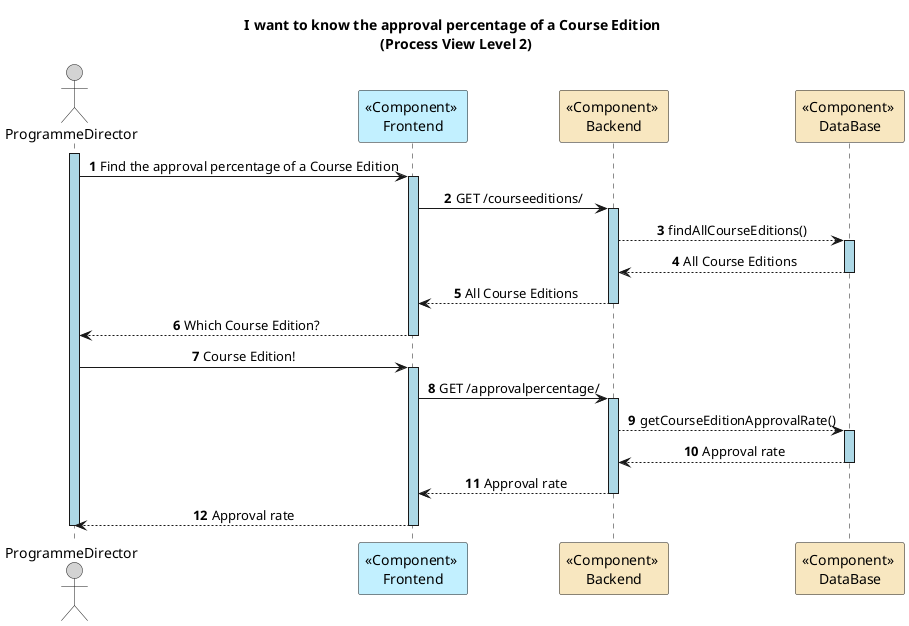 @startuml
autonumber
skinparam sequenceMessageAlign center
skinparam sequenceLifeLineBackgroundColor lightblue
title: I want to know the approval percentage of a Course Edition \n (Process View Level 2)
actor ProgrammeDirector as ProgrammeDirector #lightgrey

participant "<<Component>> \nFrontend" as FE #application
participant "<<Component>> \nBackend" as BE #strategy
participant "<<Component>> \nDataBase" as Database #strategy

activate ProgrammeDirector
ProgrammeDirector -> FE : Find the approval percentage of a Course Edition
activate FE
FE -> BE : GET /courseeditions/
activate BE
BE --> Database : findAllCourseEditions()
activate Database
Database --> BE : All Course Editions
deactivate Database
BE --> FE : All Course Editions
deactivate BE
FE --> ProgrammeDirector : Which Course Edition?
deactivate FE

ProgrammeDirector -> FE: Course Edition!
activate FE
FE -> BE : GET /approvalpercentage/
activate BE
BE --> Database : getCourseEditionApprovalRate()
activate Database
Database --> BE :Approval rate
deactivate Database
BE --> FE : Approval rate
deactivate BE
FE --> ProgrammeDirector : Approval rate
deactivate FE
deactivate ProgrammeDirector

@enduml